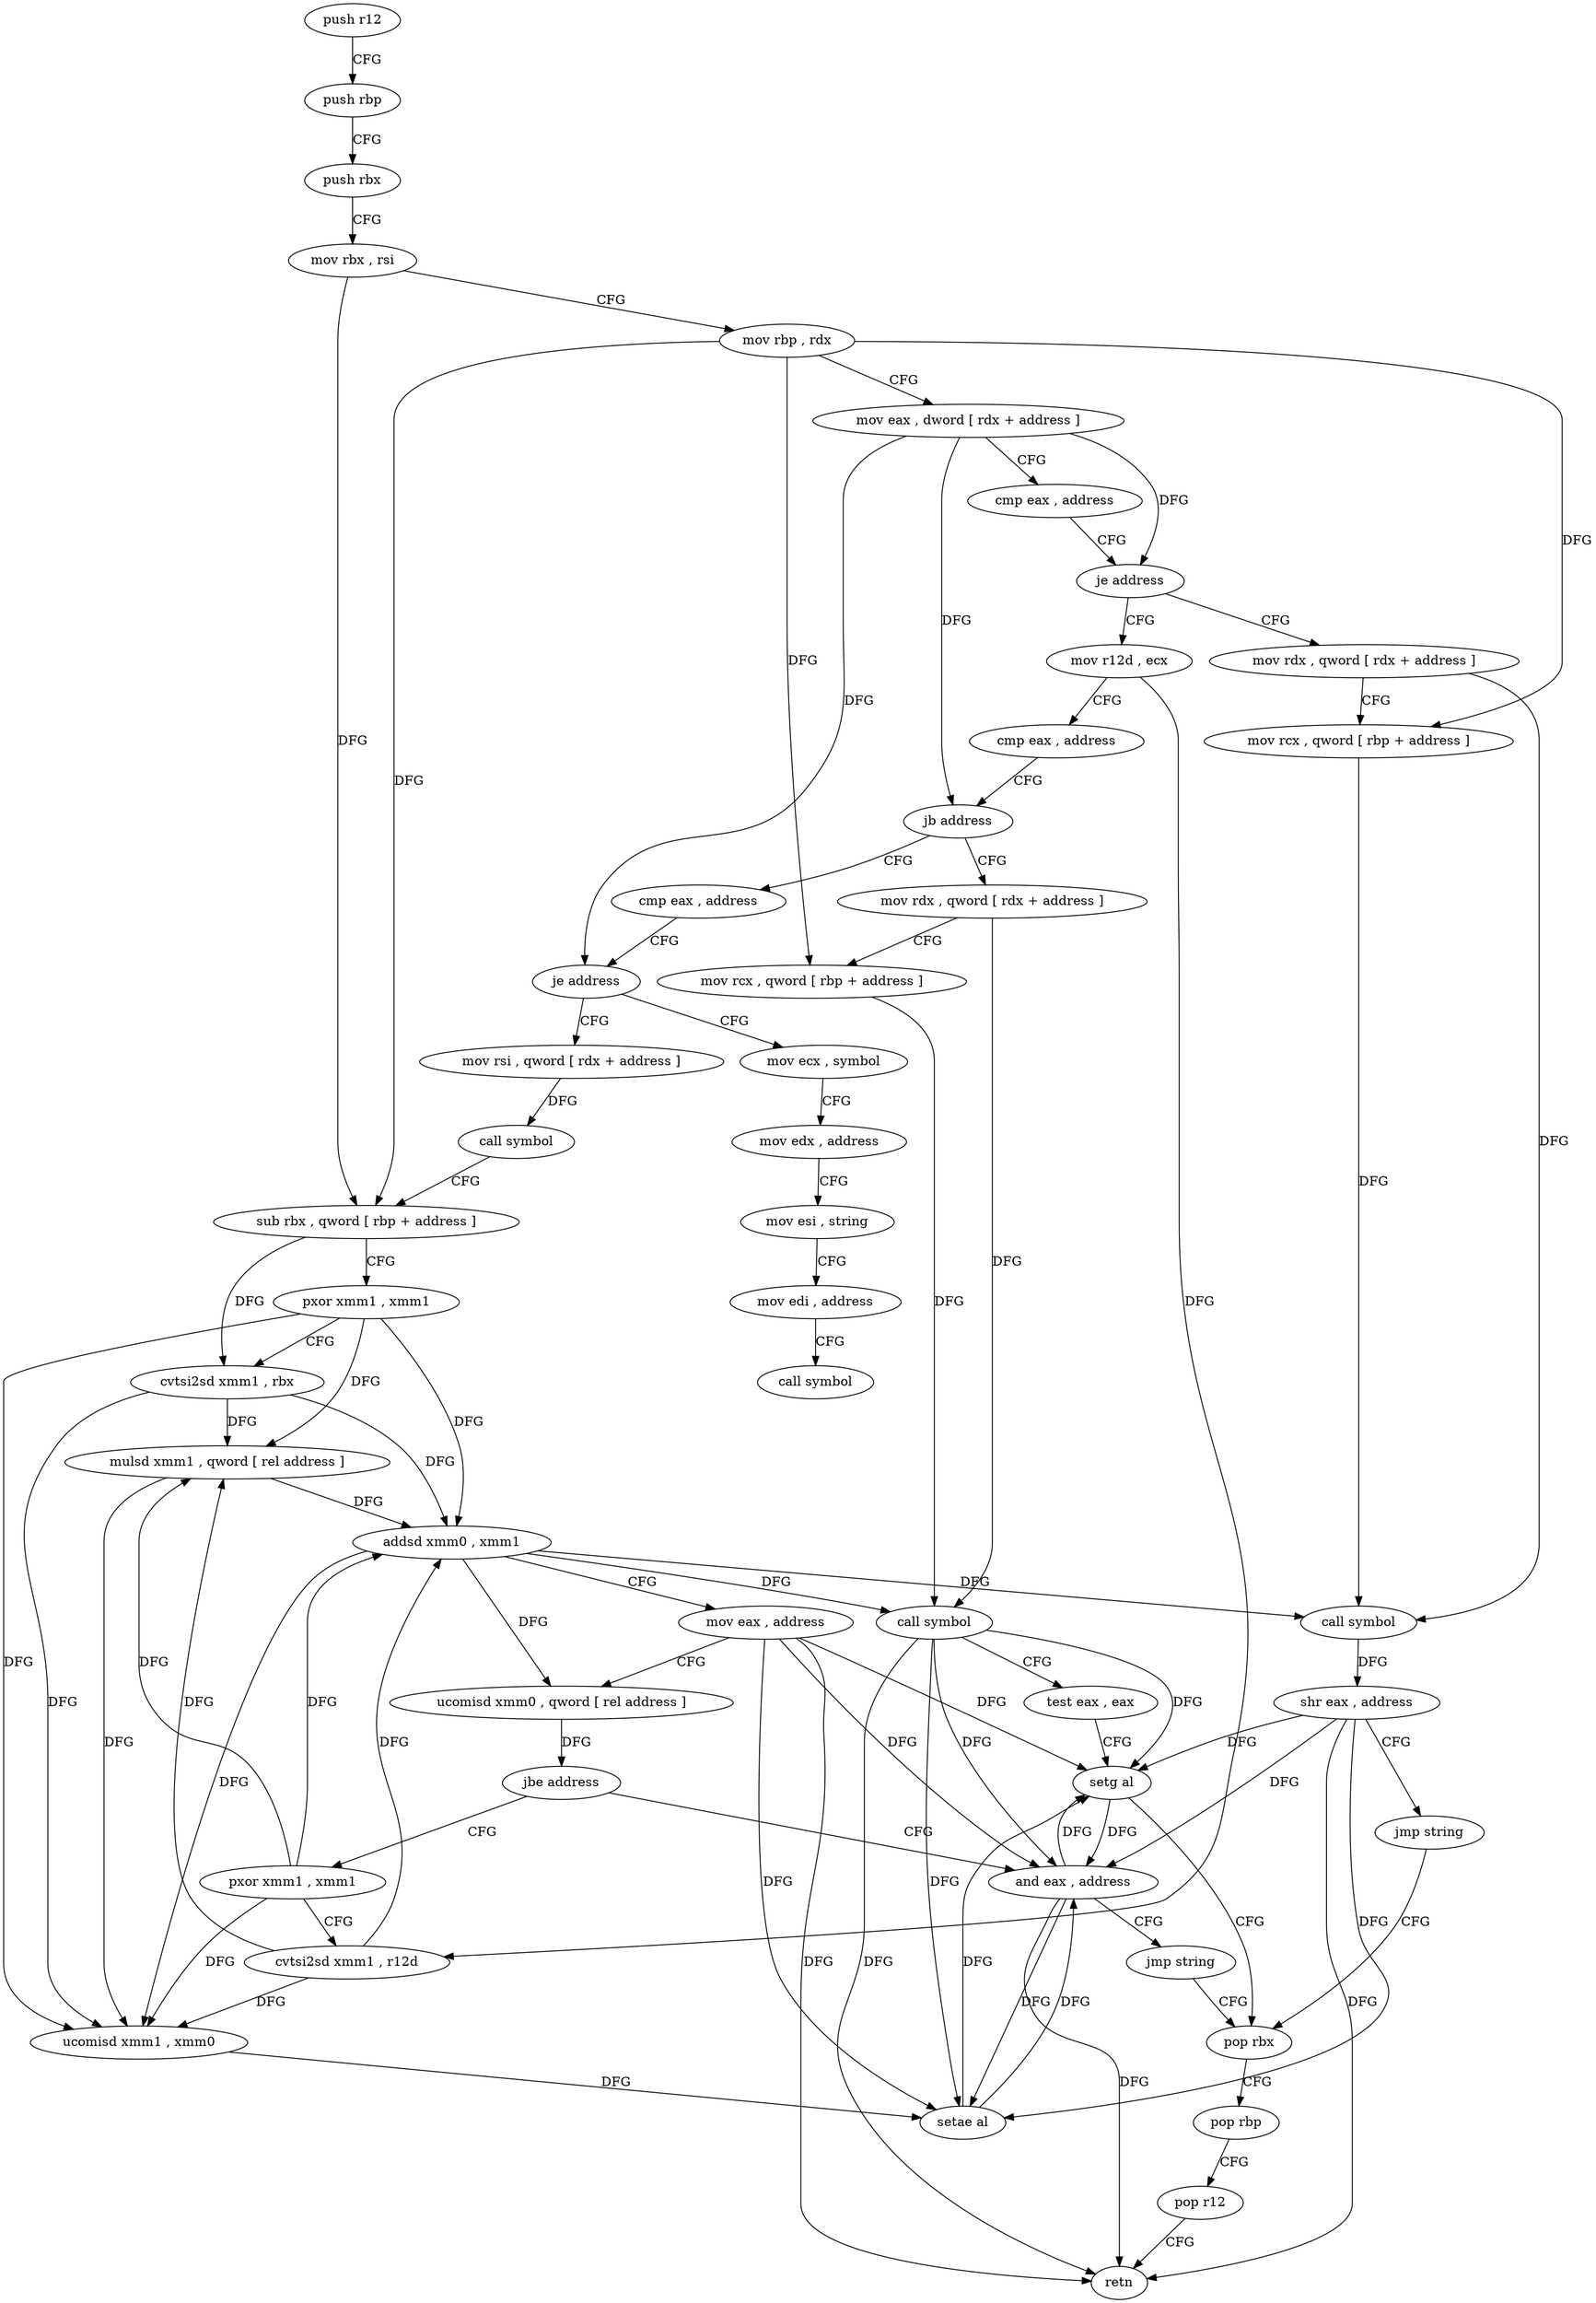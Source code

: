 digraph "func" {
"4212998" [label = "push r12" ]
"4213000" [label = "push rbp" ]
"4213001" [label = "push rbx" ]
"4213002" [label = "mov rbx , rsi" ]
"4213005" [label = "mov rbp , rdx" ]
"4213008" [label = "mov eax , dword [ rdx + address ]" ]
"4213011" [label = "cmp eax , address" ]
"4213014" [label = "je address" ]
"4213077" [label = "mov rdx , qword [ rdx + address ]" ]
"4213016" [label = "mov r12d , ecx" ]
"4213081" [label = "mov rcx , qword [ rbp + address ]" ]
"4213085" [label = "call symbol" ]
"4213090" [label = "shr eax , address" ]
"4213093" [label = "jmp string" ]
"4213072" [label = "pop rbx" ]
"4213019" [label = "cmp eax , address" ]
"4213022" [label = "jb address" ]
"4213054" [label = "mov rdx , qword [ rdx + address ]" ]
"4213024" [label = "cmp eax , address" ]
"4213073" [label = "pop rbp" ]
"4213074" [label = "pop r12" ]
"4213076" [label = "retn" ]
"4213058" [label = "mov rcx , qword [ rbp + address ]" ]
"4213062" [label = "call symbol" ]
"4213067" [label = "test eax , eax" ]
"4213069" [label = "setg al" ]
"4213027" [label = "je address" ]
"4213095" [label = "mov rsi , qword [ rdx + address ]" ]
"4213029" [label = "mov ecx , symbol" ]
"4213099" [label = "call symbol" ]
"4213104" [label = "sub rbx , qword [ rbp + address ]" ]
"4213108" [label = "pxor xmm1 , xmm1" ]
"4213112" [label = "cvtsi2sd xmm1 , rbx" ]
"4213117" [label = "mulsd xmm1 , qword [ rel address ]" ]
"4213125" [label = "addsd xmm0 , xmm1" ]
"4213129" [label = "mov eax , address" ]
"4213134" [label = "ucomisd xmm0 , qword [ rel address ]" ]
"4213142" [label = "jbe address" ]
"4213160" [label = "and eax , address" ]
"4213144" [label = "pxor xmm1 , xmm1" ]
"4213034" [label = "mov edx , address" ]
"4213039" [label = "mov esi , string" ]
"4213044" [label = "mov edi , address" ]
"4213049" [label = "call symbol" ]
"4213163" [label = "jmp string" ]
"4213148" [label = "cvtsi2sd xmm1 , r12d" ]
"4213153" [label = "ucomisd xmm1 , xmm0" ]
"4213157" [label = "setae al" ]
"4212998" -> "4213000" [ label = "CFG" ]
"4213000" -> "4213001" [ label = "CFG" ]
"4213001" -> "4213002" [ label = "CFG" ]
"4213002" -> "4213005" [ label = "CFG" ]
"4213002" -> "4213104" [ label = "DFG" ]
"4213005" -> "4213008" [ label = "CFG" ]
"4213005" -> "4213081" [ label = "DFG" ]
"4213005" -> "4213058" [ label = "DFG" ]
"4213005" -> "4213104" [ label = "DFG" ]
"4213008" -> "4213011" [ label = "CFG" ]
"4213008" -> "4213014" [ label = "DFG" ]
"4213008" -> "4213022" [ label = "DFG" ]
"4213008" -> "4213027" [ label = "DFG" ]
"4213011" -> "4213014" [ label = "CFG" ]
"4213014" -> "4213077" [ label = "CFG" ]
"4213014" -> "4213016" [ label = "CFG" ]
"4213077" -> "4213081" [ label = "CFG" ]
"4213077" -> "4213085" [ label = "DFG" ]
"4213016" -> "4213019" [ label = "CFG" ]
"4213016" -> "4213148" [ label = "DFG" ]
"4213081" -> "4213085" [ label = "DFG" ]
"4213085" -> "4213090" [ label = "DFG" ]
"4213090" -> "4213093" [ label = "CFG" ]
"4213090" -> "4213076" [ label = "DFG" ]
"4213090" -> "4213069" [ label = "DFG" ]
"4213090" -> "4213160" [ label = "DFG" ]
"4213090" -> "4213157" [ label = "DFG" ]
"4213093" -> "4213072" [ label = "CFG" ]
"4213072" -> "4213073" [ label = "CFG" ]
"4213019" -> "4213022" [ label = "CFG" ]
"4213022" -> "4213054" [ label = "CFG" ]
"4213022" -> "4213024" [ label = "CFG" ]
"4213054" -> "4213058" [ label = "CFG" ]
"4213054" -> "4213062" [ label = "DFG" ]
"4213024" -> "4213027" [ label = "CFG" ]
"4213073" -> "4213074" [ label = "CFG" ]
"4213074" -> "4213076" [ label = "CFG" ]
"4213058" -> "4213062" [ label = "DFG" ]
"4213062" -> "4213067" [ label = "CFG" ]
"4213062" -> "4213076" [ label = "DFG" ]
"4213062" -> "4213069" [ label = "DFG" ]
"4213062" -> "4213160" [ label = "DFG" ]
"4213062" -> "4213157" [ label = "DFG" ]
"4213067" -> "4213069" [ label = "CFG" ]
"4213069" -> "4213072" [ label = "CFG" ]
"4213069" -> "4213160" [ label = "DFG" ]
"4213027" -> "4213095" [ label = "CFG" ]
"4213027" -> "4213029" [ label = "CFG" ]
"4213095" -> "4213099" [ label = "DFG" ]
"4213029" -> "4213034" [ label = "CFG" ]
"4213099" -> "4213104" [ label = "CFG" ]
"4213104" -> "4213108" [ label = "CFG" ]
"4213104" -> "4213112" [ label = "DFG" ]
"4213108" -> "4213112" [ label = "CFG" ]
"4213108" -> "4213117" [ label = "DFG" ]
"4213108" -> "4213125" [ label = "DFG" ]
"4213108" -> "4213153" [ label = "DFG" ]
"4213112" -> "4213117" [ label = "DFG" ]
"4213112" -> "4213125" [ label = "DFG" ]
"4213112" -> "4213153" [ label = "DFG" ]
"4213117" -> "4213125" [ label = "DFG" ]
"4213117" -> "4213153" [ label = "DFG" ]
"4213125" -> "4213129" [ label = "CFG" ]
"4213125" -> "4213085" [ label = "DFG" ]
"4213125" -> "4213062" [ label = "DFG" ]
"4213125" -> "4213134" [ label = "DFG" ]
"4213125" -> "4213153" [ label = "DFG" ]
"4213129" -> "4213134" [ label = "CFG" ]
"4213129" -> "4213069" [ label = "DFG" ]
"4213129" -> "4213076" [ label = "DFG" ]
"4213129" -> "4213160" [ label = "DFG" ]
"4213129" -> "4213157" [ label = "DFG" ]
"4213134" -> "4213142" [ label = "DFG" ]
"4213142" -> "4213160" [ label = "CFG" ]
"4213142" -> "4213144" [ label = "CFG" ]
"4213160" -> "4213163" [ label = "CFG" ]
"4213160" -> "4213069" [ label = "DFG" ]
"4213160" -> "4213076" [ label = "DFG" ]
"4213160" -> "4213157" [ label = "DFG" ]
"4213144" -> "4213148" [ label = "CFG" ]
"4213144" -> "4213117" [ label = "DFG" ]
"4213144" -> "4213125" [ label = "DFG" ]
"4213144" -> "4213153" [ label = "DFG" ]
"4213034" -> "4213039" [ label = "CFG" ]
"4213039" -> "4213044" [ label = "CFG" ]
"4213044" -> "4213049" [ label = "CFG" ]
"4213163" -> "4213072" [ label = "CFG" ]
"4213148" -> "4213153" [ label = "DFG" ]
"4213148" -> "4213117" [ label = "DFG" ]
"4213148" -> "4213125" [ label = "DFG" ]
"4213153" -> "4213157" [ label = "DFG" ]
"4213157" -> "4213160" [ label = "DFG" ]
"4213157" -> "4213069" [ label = "DFG" ]
}
